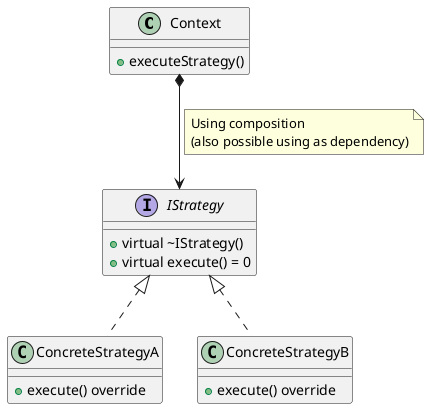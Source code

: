 @startuml Strategy_diagram

class Context {
    + executeStrategy()
}

interface IStrategy {
    + virtual ~IStrategy()
    + virtual execute() = 0
}

Context *--> IStrategy
note left on link
Using composition
(also possible using as dependency)
end note

class ConcreteStrategyA {
    + execute() override
}

IStrategy <|.. ConcreteStrategyA

class ConcreteStrategyB {
    + execute() override
}

IStrategy <|.. ConcreteStrategyB

@enduml
